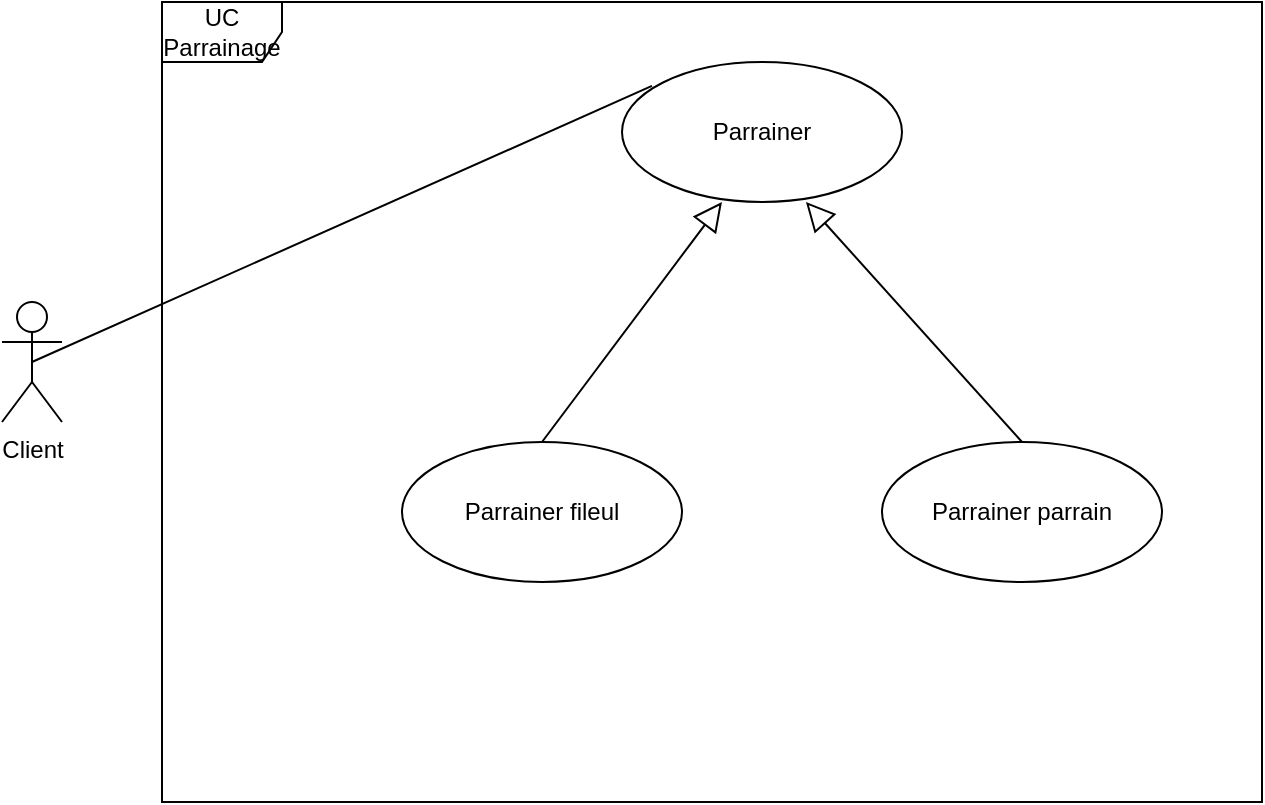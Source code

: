 <mxfile version="20.3.0" type="device"><diagram id="78ZKV47KgDOUiESxQDzx" name="Page-1"><mxGraphModel dx="1038" dy="603" grid="1" gridSize="10" guides="1" tooltips="1" connect="1" arrows="1" fold="1" page="1" pageScale="1" pageWidth="827" pageHeight="1169" math="0" shadow="0"><root><mxCell id="0"/><mxCell id="1" parent="0"/><mxCell id="G2MMZnT_G2ih-9k0Q3hY-2" value="UC Parrainage" style="shape=umlFrame;whiteSpace=wrap;html=1;" vertex="1" parent="1"><mxGeometry x="190" width="550" height="400" as="geometry"/></mxCell><mxCell id="G2MMZnT_G2ih-9k0Q3hY-3" value="Parrainer" style="ellipse;whiteSpace=wrap;html=1;" vertex="1" parent="1"><mxGeometry x="420" y="30" width="140" height="70" as="geometry"/></mxCell><mxCell id="G2MMZnT_G2ih-9k0Q3hY-17" value="Client" style="shape=umlActor;html=1;verticalLabelPosition=bottom;verticalAlign=top;align=center;" vertex="1" parent="1"><mxGeometry x="110" y="150" width="30" height="60" as="geometry"/></mxCell><mxCell id="G2MMZnT_G2ih-9k0Q3hY-24" value="" style="endArrow=none;startArrow=none;endFill=0;startFill=0;endSize=8;html=1;verticalAlign=bottom;labelBackgroundColor=none;strokeWidth=1;rounded=0;exitX=0.5;exitY=0.5;exitDx=0;exitDy=0;exitPerimeter=0;entryX=0.107;entryY=0.171;entryDx=0;entryDy=0;entryPerimeter=0;" edge="1" parent="1" source="G2MMZnT_G2ih-9k0Q3hY-17" target="G2MMZnT_G2ih-9k0Q3hY-3"><mxGeometry width="160" relative="1" as="geometry"><mxPoint x="330" y="310" as="sourcePoint"/><mxPoint x="490" y="310" as="targetPoint"/></mxGeometry></mxCell><mxCell id="G2MMZnT_G2ih-9k0Q3hY-29" value="Parrainer fileul" style="ellipse;whiteSpace=wrap;html=1;" vertex="1" parent="1"><mxGeometry x="310" y="220" width="140" height="70" as="geometry"/></mxCell><mxCell id="G2MMZnT_G2ih-9k0Q3hY-30" value="Parrainer parrain" style="ellipse;whiteSpace=wrap;html=1;" vertex="1" parent="1"><mxGeometry x="550" y="220" width="140" height="70" as="geometry"/></mxCell><mxCell id="G2MMZnT_G2ih-9k0Q3hY-31" value="" style="edgeStyle=none;html=1;endArrow=block;endFill=0;endSize=12;verticalAlign=bottom;rounded=0;entryX=0.357;entryY=1;entryDx=0;entryDy=0;entryPerimeter=0;exitX=0.5;exitY=0;exitDx=0;exitDy=0;" edge="1" parent="1" source="G2MMZnT_G2ih-9k0Q3hY-29" target="G2MMZnT_G2ih-9k0Q3hY-3"><mxGeometry width="160" relative="1" as="geometry"><mxPoint x="330" y="290" as="sourcePoint"/><mxPoint x="490" y="290" as="targetPoint"/></mxGeometry></mxCell><mxCell id="G2MMZnT_G2ih-9k0Q3hY-32" value="" style="edgeStyle=none;html=1;endArrow=block;endFill=0;endSize=12;verticalAlign=bottom;rounded=0;entryX=0.657;entryY=1;entryDx=0;entryDy=0;entryPerimeter=0;exitX=0.5;exitY=0;exitDx=0;exitDy=0;" edge="1" parent="1" source="G2MMZnT_G2ih-9k0Q3hY-30" target="G2MMZnT_G2ih-9k0Q3hY-3"><mxGeometry width="160" relative="1" as="geometry"><mxPoint x="390" y="230" as="sourcePoint"/><mxPoint x="479.98" y="110" as="targetPoint"/></mxGeometry></mxCell></root></mxGraphModel></diagram></mxfile>